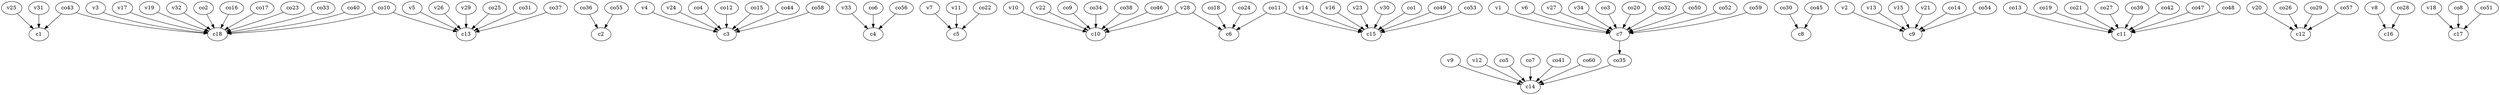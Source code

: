 strict digraph  {
c1;
c2;
c3;
c4;
c5;
c6;
c7;
c8;
c9;
c10;
c11;
c12;
c13;
c14;
c15;
c16;
c17;
c18;
v1;
v2;
v3;
v4;
v5;
v6;
v7;
v8;
v9;
v10;
v11;
v12;
v13;
v14;
v15;
v16;
v17;
v18;
v19;
v20;
v21;
v22;
v23;
v24;
v25;
v26;
v27;
v28;
v29;
v30;
v31;
v32;
v33;
v34;
co1;
co2;
co3;
co4;
co5;
co6;
co7;
co8;
co9;
co10;
co11;
co12;
co13;
co14;
co15;
co16;
co17;
co18;
co19;
co20;
co21;
co22;
co23;
co24;
co25;
co26;
co27;
co28;
co29;
co30;
co31;
co32;
co33;
co34;
co35;
co36;
co37;
co38;
co39;
co40;
co41;
co42;
co43;
co44;
co45;
co46;
co47;
co48;
co49;
co50;
co51;
co52;
co53;
co54;
co55;
co56;
co57;
co58;
co59;
co60;
c7 -> co35  [weight=1];
v1 -> c7  [weight=1];
v2 -> c9  [weight=1];
v3 -> c18  [weight=1];
v4 -> c3  [weight=1];
v5 -> c13  [weight=1];
v6 -> c7  [weight=1];
v7 -> c5  [weight=1];
v8 -> c16  [weight=1];
v9 -> c14  [weight=1];
v10 -> c10  [weight=1];
v11 -> c5  [weight=1];
v12 -> c14  [weight=1];
v13 -> c9  [weight=1];
v14 -> c15  [weight=1];
v15 -> c9  [weight=1];
v16 -> c15  [weight=1];
v17 -> c18  [weight=1];
v18 -> c17  [weight=1];
v19 -> c18  [weight=1];
v20 -> c12  [weight=1];
v21 -> c9  [weight=1];
v22 -> c10  [weight=1];
v23 -> c15  [weight=1];
v24 -> c3  [weight=1];
v25 -> c1  [weight=1];
v26 -> c13  [weight=1];
v27 -> c7  [weight=1];
v28 -> c10  [weight=1];
v28 -> c6  [weight=1];
v29 -> c13  [weight=1];
v30 -> c15  [weight=1];
v31 -> c1  [weight=1];
v32 -> c18  [weight=1];
v33 -> c4  [weight=1];
v34 -> c7  [weight=1];
co1 -> c15  [weight=1];
co2 -> c18  [weight=1];
co3 -> c7  [weight=1];
co4 -> c3  [weight=1];
co5 -> c14  [weight=1];
co6 -> c4  [weight=1];
co7 -> c14  [weight=1];
co8 -> c17  [weight=1];
co9 -> c10  [weight=1];
co10 -> c18  [weight=1];
co10 -> c13  [weight=1];
co11 -> c6  [weight=1];
co11 -> c15  [weight=1];
co12 -> c3  [weight=1];
co13 -> c11  [weight=1];
co14 -> c9  [weight=1];
co15 -> c3  [weight=1];
co16 -> c18  [weight=1];
co17 -> c18  [weight=1];
co18 -> c6  [weight=1];
co19 -> c11  [weight=1];
co20 -> c7  [weight=1];
co21 -> c11  [weight=1];
co22 -> c5  [weight=1];
co23 -> c18  [weight=1];
co24 -> c6  [weight=1];
co25 -> c13  [weight=1];
co26 -> c12  [weight=1];
co27 -> c11  [weight=1];
co28 -> c16  [weight=1];
co29 -> c12  [weight=1];
co30 -> c8  [weight=1];
co31 -> c13  [weight=1];
co32 -> c7  [weight=1];
co33 -> c18  [weight=1];
co34 -> c10  [weight=1];
co35 -> c14  [weight=1];
co36 -> c2  [weight=1];
co37 -> c13  [weight=1];
co38 -> c10  [weight=1];
co39 -> c11  [weight=1];
co40 -> c18  [weight=1];
co41 -> c14  [weight=1];
co42 -> c11  [weight=1];
co43 -> c1  [weight=1];
co43 -> c18  [weight=1];
co44 -> c3  [weight=1];
co45 -> c8  [weight=1];
co46 -> c10  [weight=1];
co47 -> c11  [weight=1];
co48 -> c11  [weight=1];
co49 -> c15  [weight=1];
co50 -> c7  [weight=1];
co51 -> c17  [weight=1];
co52 -> c7  [weight=1];
co53 -> c15  [weight=1];
co54 -> c9  [weight=1];
co55 -> c2  [weight=1];
co56 -> c4  [weight=1];
co57 -> c12  [weight=1];
co58 -> c3  [weight=1];
co59 -> c7  [weight=1];
co60 -> c14  [weight=1];
}
